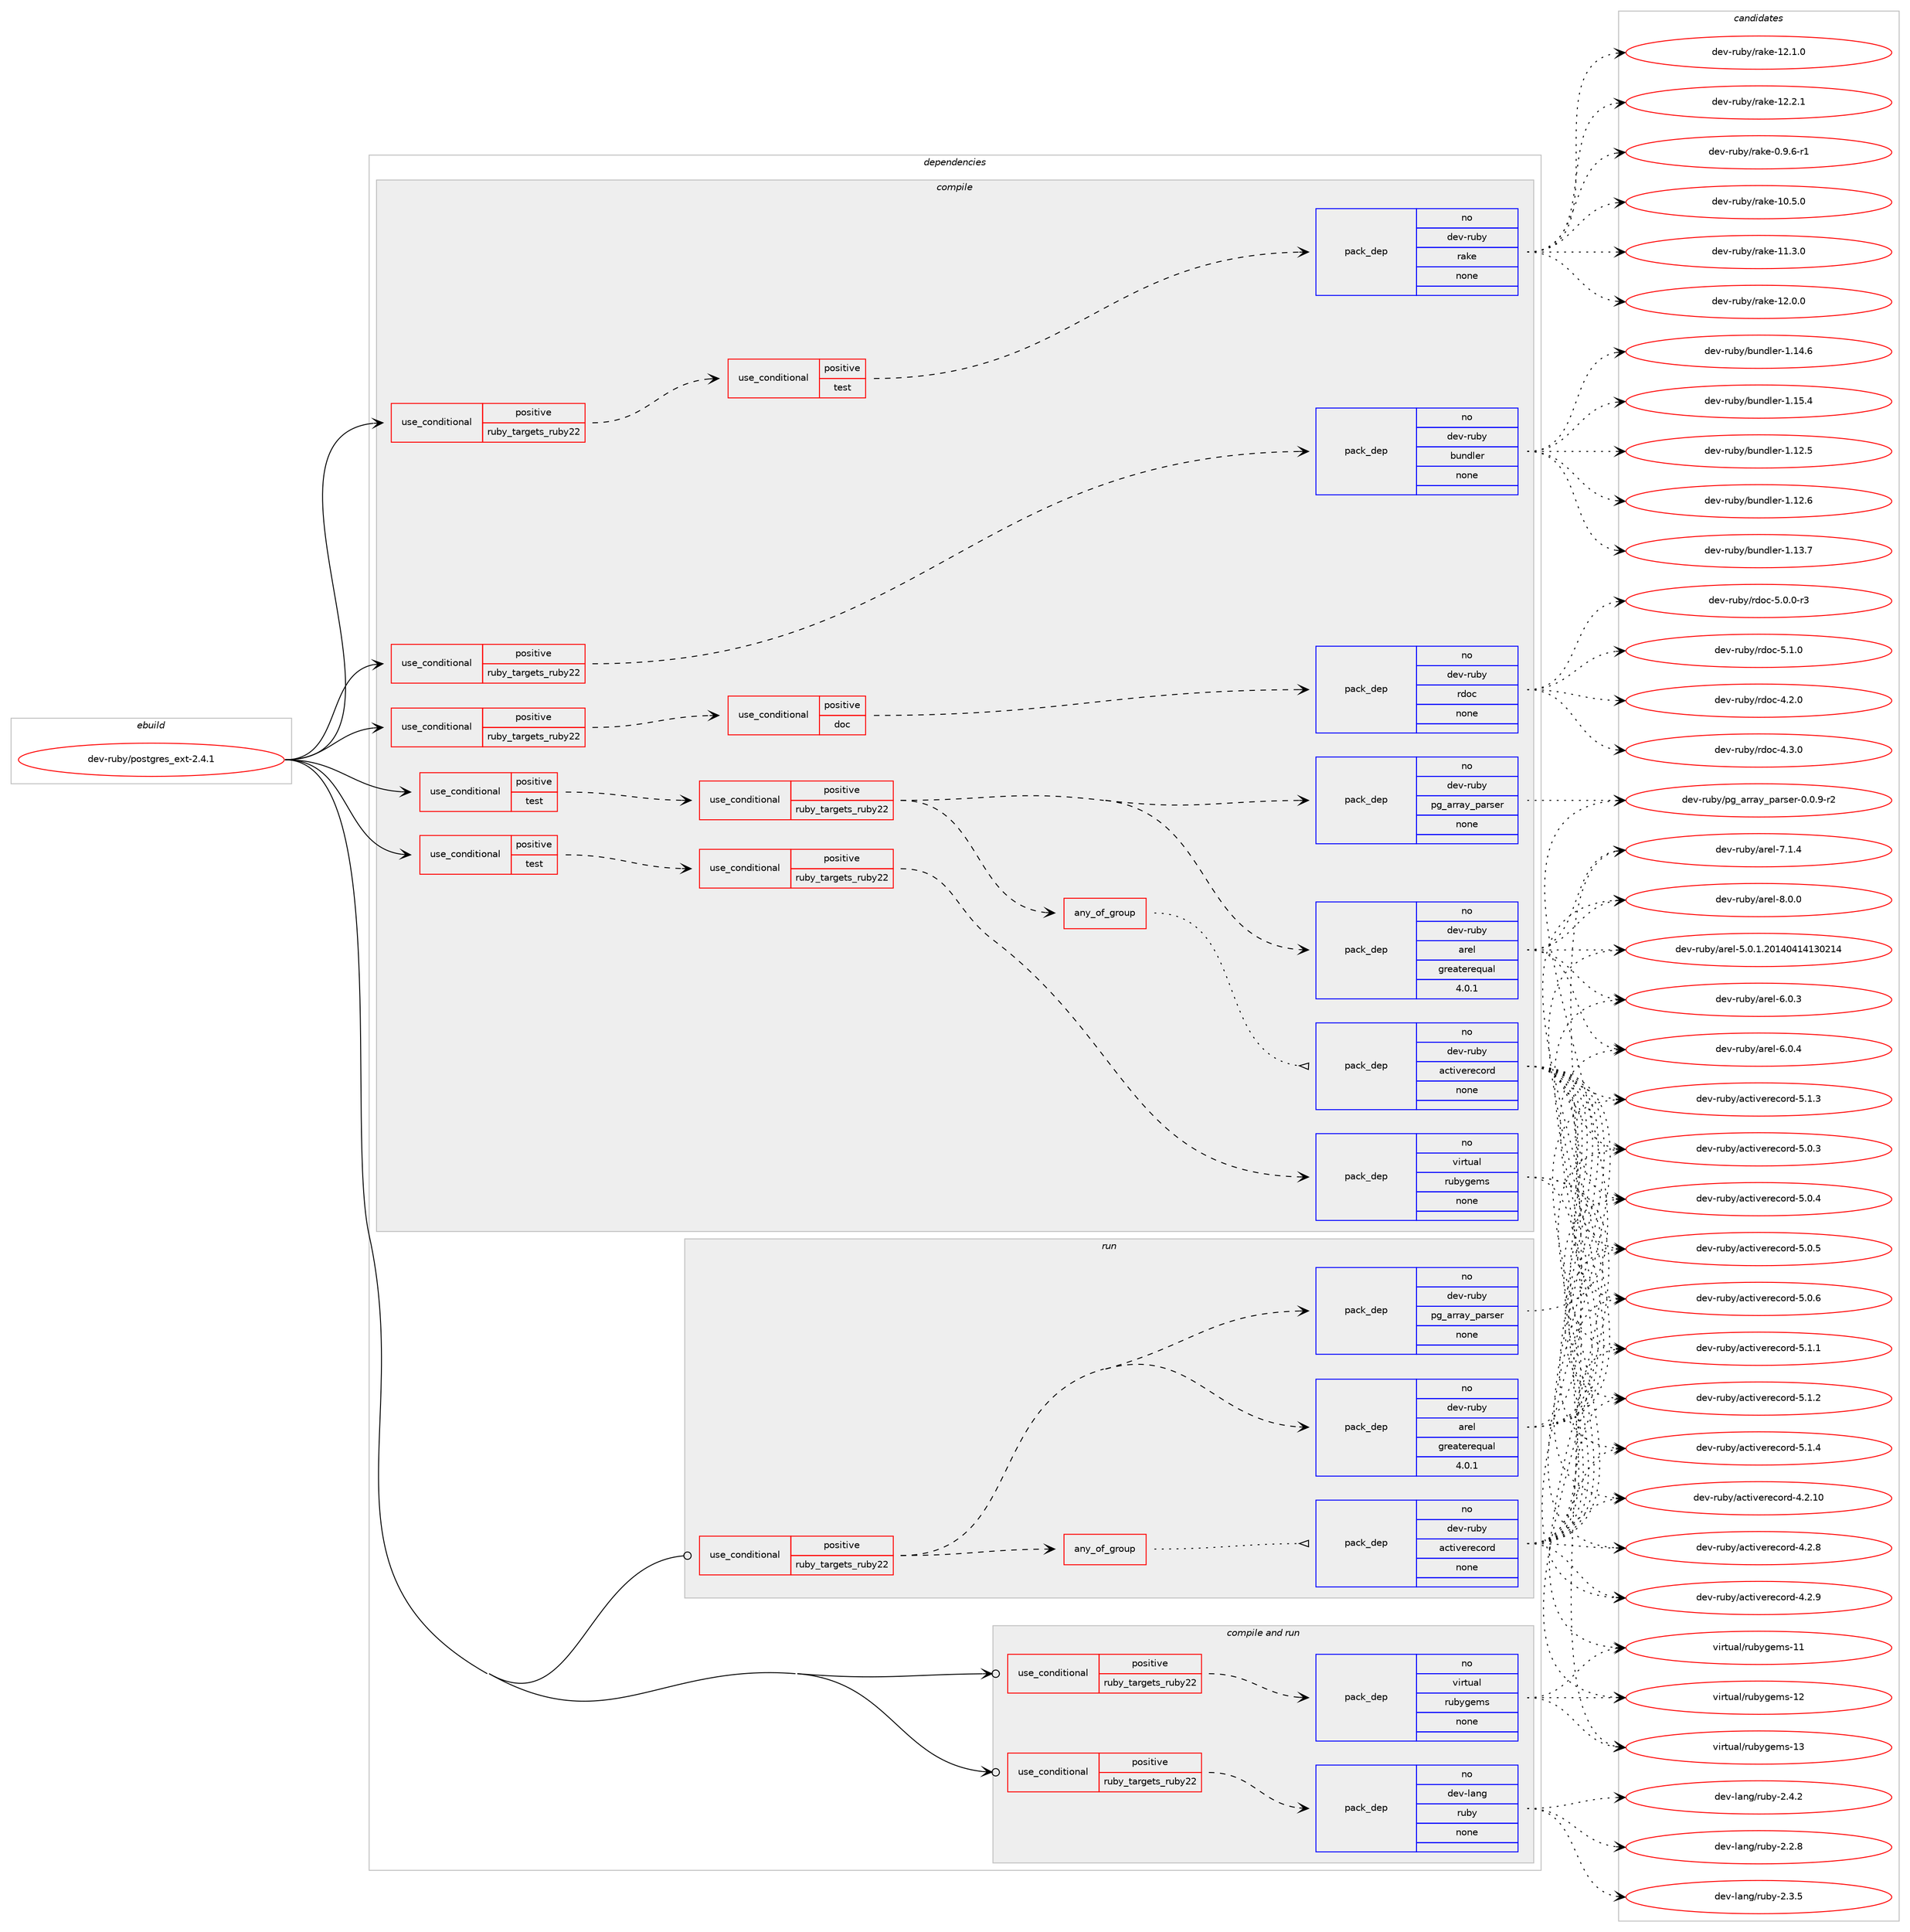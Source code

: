digraph prolog {

# *************
# Graph options
# *************

newrank=true;
concentrate=true;
compound=true;
graph [rankdir=LR,fontname=Helvetica,fontsize=10,ranksep=1.5];#, ranksep=2.5, nodesep=0.2];
edge  [arrowhead=vee];
node  [fontname=Helvetica,fontsize=10];

# **********
# The ebuild
# **********

subgraph cluster_leftcol {
color=gray;
rank=same;
label=<<i>ebuild</i>>;
id [label="dev-ruby/postgres_ext-2.4.1", color=red, width=4, href="../dev-ruby/postgres_ext-2.4.1.svg"];
}

# ****************
# The dependencies
# ****************

subgraph cluster_midcol {
color=gray;
label=<<i>dependencies</i>>;
subgraph cluster_compile {
fillcolor="#eeeeee";
style=filled;
label=<<i>compile</i>>;
subgraph cond65277 {
dependency254330 [label=<<TABLE BORDER="0" CELLBORDER="1" CELLSPACING="0" CELLPADDING="4"><TR><TD ROWSPAN="3" CELLPADDING="10">use_conditional</TD></TR><TR><TD>positive</TD></TR><TR><TD>ruby_targets_ruby22</TD></TR></TABLE>>, shape=none, color=red];
subgraph cond65278 {
dependency254331 [label=<<TABLE BORDER="0" CELLBORDER="1" CELLSPACING="0" CELLPADDING="4"><TR><TD ROWSPAN="3" CELLPADDING="10">use_conditional</TD></TR><TR><TD>positive</TD></TR><TR><TD>doc</TD></TR></TABLE>>, shape=none, color=red];
subgraph pack184945 {
dependency254332 [label=<<TABLE BORDER="0" CELLBORDER="1" CELLSPACING="0" CELLPADDING="4" WIDTH="220"><TR><TD ROWSPAN="6" CELLPADDING="30">pack_dep</TD></TR><TR><TD WIDTH="110">no</TD></TR><TR><TD>dev-ruby</TD></TR><TR><TD>rdoc</TD></TR><TR><TD>none</TD></TR><TR><TD></TD></TR></TABLE>>, shape=none, color=blue];
}
dependency254331:e -> dependency254332:w [weight=20,style="dashed",arrowhead="vee"];
}
dependency254330:e -> dependency254331:w [weight=20,style="dashed",arrowhead="vee"];
}
id:e -> dependency254330:w [weight=20,style="solid",arrowhead="vee"];
subgraph cond65279 {
dependency254333 [label=<<TABLE BORDER="0" CELLBORDER="1" CELLSPACING="0" CELLPADDING="4"><TR><TD ROWSPAN="3" CELLPADDING="10">use_conditional</TD></TR><TR><TD>positive</TD></TR><TR><TD>ruby_targets_ruby22</TD></TR></TABLE>>, shape=none, color=red];
subgraph cond65280 {
dependency254334 [label=<<TABLE BORDER="0" CELLBORDER="1" CELLSPACING="0" CELLPADDING="4"><TR><TD ROWSPAN="3" CELLPADDING="10">use_conditional</TD></TR><TR><TD>positive</TD></TR><TR><TD>test</TD></TR></TABLE>>, shape=none, color=red];
subgraph pack184946 {
dependency254335 [label=<<TABLE BORDER="0" CELLBORDER="1" CELLSPACING="0" CELLPADDING="4" WIDTH="220"><TR><TD ROWSPAN="6" CELLPADDING="30">pack_dep</TD></TR><TR><TD WIDTH="110">no</TD></TR><TR><TD>dev-ruby</TD></TR><TR><TD>rake</TD></TR><TR><TD>none</TD></TR><TR><TD></TD></TR></TABLE>>, shape=none, color=blue];
}
dependency254334:e -> dependency254335:w [weight=20,style="dashed",arrowhead="vee"];
}
dependency254333:e -> dependency254334:w [weight=20,style="dashed",arrowhead="vee"];
}
id:e -> dependency254333:w [weight=20,style="solid",arrowhead="vee"];
subgraph cond65281 {
dependency254336 [label=<<TABLE BORDER="0" CELLBORDER="1" CELLSPACING="0" CELLPADDING="4"><TR><TD ROWSPAN="3" CELLPADDING="10">use_conditional</TD></TR><TR><TD>positive</TD></TR><TR><TD>ruby_targets_ruby22</TD></TR></TABLE>>, shape=none, color=red];
subgraph pack184947 {
dependency254337 [label=<<TABLE BORDER="0" CELLBORDER="1" CELLSPACING="0" CELLPADDING="4" WIDTH="220"><TR><TD ROWSPAN="6" CELLPADDING="30">pack_dep</TD></TR><TR><TD WIDTH="110">no</TD></TR><TR><TD>dev-ruby</TD></TR><TR><TD>bundler</TD></TR><TR><TD>none</TD></TR><TR><TD></TD></TR></TABLE>>, shape=none, color=blue];
}
dependency254336:e -> dependency254337:w [weight=20,style="dashed",arrowhead="vee"];
}
id:e -> dependency254336:w [weight=20,style="solid",arrowhead="vee"];
subgraph cond65282 {
dependency254338 [label=<<TABLE BORDER="0" CELLBORDER="1" CELLSPACING="0" CELLPADDING="4"><TR><TD ROWSPAN="3" CELLPADDING="10">use_conditional</TD></TR><TR><TD>positive</TD></TR><TR><TD>test</TD></TR></TABLE>>, shape=none, color=red];
subgraph cond65283 {
dependency254339 [label=<<TABLE BORDER="0" CELLBORDER="1" CELLSPACING="0" CELLPADDING="4"><TR><TD ROWSPAN="3" CELLPADDING="10">use_conditional</TD></TR><TR><TD>positive</TD></TR><TR><TD>ruby_targets_ruby22</TD></TR></TABLE>>, shape=none, color=red];
subgraph any4062 {
dependency254340 [label=<<TABLE BORDER="0" CELLBORDER="1" CELLSPACING="0" CELLPADDING="4"><TR><TD CELLPADDING="10">any_of_group</TD></TR></TABLE>>, shape=none, color=red];subgraph pack184948 {
dependency254341 [label=<<TABLE BORDER="0" CELLBORDER="1" CELLSPACING="0" CELLPADDING="4" WIDTH="220"><TR><TD ROWSPAN="6" CELLPADDING="30">pack_dep</TD></TR><TR><TD WIDTH="110">no</TD></TR><TR><TD>dev-ruby</TD></TR><TR><TD>activerecord</TD></TR><TR><TD>none</TD></TR><TR><TD></TD></TR></TABLE>>, shape=none, color=blue];
}
dependency254340:e -> dependency254341:w [weight=20,style="dotted",arrowhead="oinv"];
}
dependency254339:e -> dependency254340:w [weight=20,style="dashed",arrowhead="vee"];
subgraph pack184949 {
dependency254342 [label=<<TABLE BORDER="0" CELLBORDER="1" CELLSPACING="0" CELLPADDING="4" WIDTH="220"><TR><TD ROWSPAN="6" CELLPADDING="30">pack_dep</TD></TR><TR><TD WIDTH="110">no</TD></TR><TR><TD>dev-ruby</TD></TR><TR><TD>arel</TD></TR><TR><TD>greaterequal</TD></TR><TR><TD>4.0.1</TD></TR></TABLE>>, shape=none, color=blue];
}
dependency254339:e -> dependency254342:w [weight=20,style="dashed",arrowhead="vee"];
subgraph pack184950 {
dependency254343 [label=<<TABLE BORDER="0" CELLBORDER="1" CELLSPACING="0" CELLPADDING="4" WIDTH="220"><TR><TD ROWSPAN="6" CELLPADDING="30">pack_dep</TD></TR><TR><TD WIDTH="110">no</TD></TR><TR><TD>dev-ruby</TD></TR><TR><TD>pg_array_parser</TD></TR><TR><TD>none</TD></TR><TR><TD></TD></TR></TABLE>>, shape=none, color=blue];
}
dependency254339:e -> dependency254343:w [weight=20,style="dashed",arrowhead="vee"];
}
dependency254338:e -> dependency254339:w [weight=20,style="dashed",arrowhead="vee"];
}
id:e -> dependency254338:w [weight=20,style="solid",arrowhead="vee"];
subgraph cond65284 {
dependency254344 [label=<<TABLE BORDER="0" CELLBORDER="1" CELLSPACING="0" CELLPADDING="4"><TR><TD ROWSPAN="3" CELLPADDING="10">use_conditional</TD></TR><TR><TD>positive</TD></TR><TR><TD>test</TD></TR></TABLE>>, shape=none, color=red];
subgraph cond65285 {
dependency254345 [label=<<TABLE BORDER="0" CELLBORDER="1" CELLSPACING="0" CELLPADDING="4"><TR><TD ROWSPAN="3" CELLPADDING="10">use_conditional</TD></TR><TR><TD>positive</TD></TR><TR><TD>ruby_targets_ruby22</TD></TR></TABLE>>, shape=none, color=red];
subgraph pack184951 {
dependency254346 [label=<<TABLE BORDER="0" CELLBORDER="1" CELLSPACING="0" CELLPADDING="4" WIDTH="220"><TR><TD ROWSPAN="6" CELLPADDING="30">pack_dep</TD></TR><TR><TD WIDTH="110">no</TD></TR><TR><TD>virtual</TD></TR><TR><TD>rubygems</TD></TR><TR><TD>none</TD></TR><TR><TD></TD></TR></TABLE>>, shape=none, color=blue];
}
dependency254345:e -> dependency254346:w [weight=20,style="dashed",arrowhead="vee"];
}
dependency254344:e -> dependency254345:w [weight=20,style="dashed",arrowhead="vee"];
}
id:e -> dependency254344:w [weight=20,style="solid",arrowhead="vee"];
}
subgraph cluster_compileandrun {
fillcolor="#eeeeee";
style=filled;
label=<<i>compile and run</i>>;
subgraph cond65286 {
dependency254347 [label=<<TABLE BORDER="0" CELLBORDER="1" CELLSPACING="0" CELLPADDING="4"><TR><TD ROWSPAN="3" CELLPADDING="10">use_conditional</TD></TR><TR><TD>positive</TD></TR><TR><TD>ruby_targets_ruby22</TD></TR></TABLE>>, shape=none, color=red];
subgraph pack184952 {
dependency254348 [label=<<TABLE BORDER="0" CELLBORDER="1" CELLSPACING="0" CELLPADDING="4" WIDTH="220"><TR><TD ROWSPAN="6" CELLPADDING="30">pack_dep</TD></TR><TR><TD WIDTH="110">no</TD></TR><TR><TD>dev-lang</TD></TR><TR><TD>ruby</TD></TR><TR><TD>none</TD></TR><TR><TD></TD></TR></TABLE>>, shape=none, color=blue];
}
dependency254347:e -> dependency254348:w [weight=20,style="dashed",arrowhead="vee"];
}
id:e -> dependency254347:w [weight=20,style="solid",arrowhead="odotvee"];
subgraph cond65287 {
dependency254349 [label=<<TABLE BORDER="0" CELLBORDER="1" CELLSPACING="0" CELLPADDING="4"><TR><TD ROWSPAN="3" CELLPADDING="10">use_conditional</TD></TR><TR><TD>positive</TD></TR><TR><TD>ruby_targets_ruby22</TD></TR></TABLE>>, shape=none, color=red];
subgraph pack184953 {
dependency254350 [label=<<TABLE BORDER="0" CELLBORDER="1" CELLSPACING="0" CELLPADDING="4" WIDTH="220"><TR><TD ROWSPAN="6" CELLPADDING="30">pack_dep</TD></TR><TR><TD WIDTH="110">no</TD></TR><TR><TD>virtual</TD></TR><TR><TD>rubygems</TD></TR><TR><TD>none</TD></TR><TR><TD></TD></TR></TABLE>>, shape=none, color=blue];
}
dependency254349:e -> dependency254350:w [weight=20,style="dashed",arrowhead="vee"];
}
id:e -> dependency254349:w [weight=20,style="solid",arrowhead="odotvee"];
}
subgraph cluster_run {
fillcolor="#eeeeee";
style=filled;
label=<<i>run</i>>;
subgraph cond65288 {
dependency254351 [label=<<TABLE BORDER="0" CELLBORDER="1" CELLSPACING="0" CELLPADDING="4"><TR><TD ROWSPAN="3" CELLPADDING="10">use_conditional</TD></TR><TR><TD>positive</TD></TR><TR><TD>ruby_targets_ruby22</TD></TR></TABLE>>, shape=none, color=red];
subgraph any4063 {
dependency254352 [label=<<TABLE BORDER="0" CELLBORDER="1" CELLSPACING="0" CELLPADDING="4"><TR><TD CELLPADDING="10">any_of_group</TD></TR></TABLE>>, shape=none, color=red];subgraph pack184954 {
dependency254353 [label=<<TABLE BORDER="0" CELLBORDER="1" CELLSPACING="0" CELLPADDING="4" WIDTH="220"><TR><TD ROWSPAN="6" CELLPADDING="30">pack_dep</TD></TR><TR><TD WIDTH="110">no</TD></TR><TR><TD>dev-ruby</TD></TR><TR><TD>activerecord</TD></TR><TR><TD>none</TD></TR><TR><TD></TD></TR></TABLE>>, shape=none, color=blue];
}
dependency254352:e -> dependency254353:w [weight=20,style="dotted",arrowhead="oinv"];
}
dependency254351:e -> dependency254352:w [weight=20,style="dashed",arrowhead="vee"];
subgraph pack184955 {
dependency254354 [label=<<TABLE BORDER="0" CELLBORDER="1" CELLSPACING="0" CELLPADDING="4" WIDTH="220"><TR><TD ROWSPAN="6" CELLPADDING="30">pack_dep</TD></TR><TR><TD WIDTH="110">no</TD></TR><TR><TD>dev-ruby</TD></TR><TR><TD>arel</TD></TR><TR><TD>greaterequal</TD></TR><TR><TD>4.0.1</TD></TR></TABLE>>, shape=none, color=blue];
}
dependency254351:e -> dependency254354:w [weight=20,style="dashed",arrowhead="vee"];
subgraph pack184956 {
dependency254355 [label=<<TABLE BORDER="0" CELLBORDER="1" CELLSPACING="0" CELLPADDING="4" WIDTH="220"><TR><TD ROWSPAN="6" CELLPADDING="30">pack_dep</TD></TR><TR><TD WIDTH="110">no</TD></TR><TR><TD>dev-ruby</TD></TR><TR><TD>pg_array_parser</TD></TR><TR><TD>none</TD></TR><TR><TD></TD></TR></TABLE>>, shape=none, color=blue];
}
dependency254351:e -> dependency254355:w [weight=20,style="dashed",arrowhead="vee"];
}
id:e -> dependency254351:w [weight=20,style="solid",arrowhead="odot"];
}
}

# **************
# The candidates
# **************

subgraph cluster_choices {
rank=same;
color=gray;
label=<<i>candidates</i>>;

subgraph choice184945 {
color=black;
nodesep=1;
choice10010111845114117981214711410011199455246504648 [label="dev-ruby/rdoc-4.2.0", color=red, width=4,href="../dev-ruby/rdoc-4.2.0.svg"];
choice10010111845114117981214711410011199455246514648 [label="dev-ruby/rdoc-4.3.0", color=red, width=4,href="../dev-ruby/rdoc-4.3.0.svg"];
choice100101118451141179812147114100111994553464846484511451 [label="dev-ruby/rdoc-5.0.0-r3", color=red, width=4,href="../dev-ruby/rdoc-5.0.0-r3.svg"];
choice10010111845114117981214711410011199455346494648 [label="dev-ruby/rdoc-5.1.0", color=red, width=4,href="../dev-ruby/rdoc-5.1.0.svg"];
dependency254332:e -> choice10010111845114117981214711410011199455246504648:w [style=dotted,weight="100"];
dependency254332:e -> choice10010111845114117981214711410011199455246514648:w [style=dotted,weight="100"];
dependency254332:e -> choice100101118451141179812147114100111994553464846484511451:w [style=dotted,weight="100"];
dependency254332:e -> choice10010111845114117981214711410011199455346494648:w [style=dotted,weight="100"];
}
subgraph choice184946 {
color=black;
nodesep=1;
choice100101118451141179812147114971071014548465746544511449 [label="dev-ruby/rake-0.9.6-r1", color=red, width=4,href="../dev-ruby/rake-0.9.6-r1.svg"];
choice1001011184511411798121471149710710145494846534648 [label="dev-ruby/rake-10.5.0", color=red, width=4,href="../dev-ruby/rake-10.5.0.svg"];
choice1001011184511411798121471149710710145494946514648 [label="dev-ruby/rake-11.3.0", color=red, width=4,href="../dev-ruby/rake-11.3.0.svg"];
choice1001011184511411798121471149710710145495046484648 [label="dev-ruby/rake-12.0.0", color=red, width=4,href="../dev-ruby/rake-12.0.0.svg"];
choice1001011184511411798121471149710710145495046494648 [label="dev-ruby/rake-12.1.0", color=red, width=4,href="../dev-ruby/rake-12.1.0.svg"];
choice1001011184511411798121471149710710145495046504649 [label="dev-ruby/rake-12.2.1", color=red, width=4,href="../dev-ruby/rake-12.2.1.svg"];
dependency254335:e -> choice100101118451141179812147114971071014548465746544511449:w [style=dotted,weight="100"];
dependency254335:e -> choice1001011184511411798121471149710710145494846534648:w [style=dotted,weight="100"];
dependency254335:e -> choice1001011184511411798121471149710710145494946514648:w [style=dotted,weight="100"];
dependency254335:e -> choice1001011184511411798121471149710710145495046484648:w [style=dotted,weight="100"];
dependency254335:e -> choice1001011184511411798121471149710710145495046494648:w [style=dotted,weight="100"];
dependency254335:e -> choice1001011184511411798121471149710710145495046504649:w [style=dotted,weight="100"];
}
subgraph choice184947 {
color=black;
nodesep=1;
choice1001011184511411798121479811711010010810111445494649504653 [label="dev-ruby/bundler-1.12.5", color=red, width=4,href="../dev-ruby/bundler-1.12.5.svg"];
choice1001011184511411798121479811711010010810111445494649504654 [label="dev-ruby/bundler-1.12.6", color=red, width=4,href="../dev-ruby/bundler-1.12.6.svg"];
choice1001011184511411798121479811711010010810111445494649514655 [label="dev-ruby/bundler-1.13.7", color=red, width=4,href="../dev-ruby/bundler-1.13.7.svg"];
choice1001011184511411798121479811711010010810111445494649524654 [label="dev-ruby/bundler-1.14.6", color=red, width=4,href="../dev-ruby/bundler-1.14.6.svg"];
choice1001011184511411798121479811711010010810111445494649534652 [label="dev-ruby/bundler-1.15.4", color=red, width=4,href="../dev-ruby/bundler-1.15.4.svg"];
dependency254337:e -> choice1001011184511411798121479811711010010810111445494649504653:w [style=dotted,weight="100"];
dependency254337:e -> choice1001011184511411798121479811711010010810111445494649504654:w [style=dotted,weight="100"];
dependency254337:e -> choice1001011184511411798121479811711010010810111445494649514655:w [style=dotted,weight="100"];
dependency254337:e -> choice1001011184511411798121479811711010010810111445494649524654:w [style=dotted,weight="100"];
dependency254337:e -> choice1001011184511411798121479811711010010810111445494649534652:w [style=dotted,weight="100"];
}
subgraph choice184948 {
color=black;
nodesep=1;
choice10010111845114117981214797991161051181011141019911111410045524650464948 [label="dev-ruby/activerecord-4.2.10", color=red, width=4,href="../dev-ruby/activerecord-4.2.10.svg"];
choice100101118451141179812147979911610511810111410199111114100455246504656 [label="dev-ruby/activerecord-4.2.8", color=red, width=4,href="../dev-ruby/activerecord-4.2.8.svg"];
choice100101118451141179812147979911610511810111410199111114100455246504657 [label="dev-ruby/activerecord-4.2.9", color=red, width=4,href="../dev-ruby/activerecord-4.2.9.svg"];
choice100101118451141179812147979911610511810111410199111114100455346484651 [label="dev-ruby/activerecord-5.0.3", color=red, width=4,href="../dev-ruby/activerecord-5.0.3.svg"];
choice100101118451141179812147979911610511810111410199111114100455346484652 [label="dev-ruby/activerecord-5.0.4", color=red, width=4,href="../dev-ruby/activerecord-5.0.4.svg"];
choice100101118451141179812147979911610511810111410199111114100455346484653 [label="dev-ruby/activerecord-5.0.5", color=red, width=4,href="../dev-ruby/activerecord-5.0.5.svg"];
choice100101118451141179812147979911610511810111410199111114100455346484654 [label="dev-ruby/activerecord-5.0.6", color=red, width=4,href="../dev-ruby/activerecord-5.0.6.svg"];
choice100101118451141179812147979911610511810111410199111114100455346494649 [label="dev-ruby/activerecord-5.1.1", color=red, width=4,href="../dev-ruby/activerecord-5.1.1.svg"];
choice100101118451141179812147979911610511810111410199111114100455346494650 [label="dev-ruby/activerecord-5.1.2", color=red, width=4,href="../dev-ruby/activerecord-5.1.2.svg"];
choice100101118451141179812147979911610511810111410199111114100455346494651 [label="dev-ruby/activerecord-5.1.3", color=red, width=4,href="../dev-ruby/activerecord-5.1.3.svg"];
choice100101118451141179812147979911610511810111410199111114100455346494652 [label="dev-ruby/activerecord-5.1.4", color=red, width=4,href="../dev-ruby/activerecord-5.1.4.svg"];
dependency254341:e -> choice10010111845114117981214797991161051181011141019911111410045524650464948:w [style=dotted,weight="100"];
dependency254341:e -> choice100101118451141179812147979911610511810111410199111114100455246504656:w [style=dotted,weight="100"];
dependency254341:e -> choice100101118451141179812147979911610511810111410199111114100455246504657:w [style=dotted,weight="100"];
dependency254341:e -> choice100101118451141179812147979911610511810111410199111114100455346484651:w [style=dotted,weight="100"];
dependency254341:e -> choice100101118451141179812147979911610511810111410199111114100455346484652:w [style=dotted,weight="100"];
dependency254341:e -> choice100101118451141179812147979911610511810111410199111114100455346484653:w [style=dotted,weight="100"];
dependency254341:e -> choice100101118451141179812147979911610511810111410199111114100455346484654:w [style=dotted,weight="100"];
dependency254341:e -> choice100101118451141179812147979911610511810111410199111114100455346494649:w [style=dotted,weight="100"];
dependency254341:e -> choice100101118451141179812147979911610511810111410199111114100455346494650:w [style=dotted,weight="100"];
dependency254341:e -> choice100101118451141179812147979911610511810111410199111114100455346494651:w [style=dotted,weight="100"];
dependency254341:e -> choice100101118451141179812147979911610511810111410199111114100455346494652:w [style=dotted,weight="100"];
}
subgraph choice184949 {
color=black;
nodesep=1;
choice10010111845114117981214797114101108455346484649465048495248524952495148504952 [label="dev-ruby/arel-5.0.1.20140414130214", color=red, width=4,href="../dev-ruby/arel-5.0.1.20140414130214.svg"];
choice10010111845114117981214797114101108455446484651 [label="dev-ruby/arel-6.0.3", color=red, width=4,href="../dev-ruby/arel-6.0.3.svg"];
choice10010111845114117981214797114101108455446484652 [label="dev-ruby/arel-6.0.4", color=red, width=4,href="../dev-ruby/arel-6.0.4.svg"];
choice10010111845114117981214797114101108455546494652 [label="dev-ruby/arel-7.1.4", color=red, width=4,href="../dev-ruby/arel-7.1.4.svg"];
choice10010111845114117981214797114101108455646484648 [label="dev-ruby/arel-8.0.0", color=red, width=4,href="../dev-ruby/arel-8.0.0.svg"];
dependency254342:e -> choice10010111845114117981214797114101108455346484649465048495248524952495148504952:w [style=dotted,weight="100"];
dependency254342:e -> choice10010111845114117981214797114101108455446484651:w [style=dotted,weight="100"];
dependency254342:e -> choice10010111845114117981214797114101108455446484652:w [style=dotted,weight="100"];
dependency254342:e -> choice10010111845114117981214797114101108455546494652:w [style=dotted,weight="100"];
dependency254342:e -> choice10010111845114117981214797114101108455646484648:w [style=dotted,weight="100"];
}
subgraph choice184950 {
color=black;
nodesep=1;
choice10010111845114117981214711210395971141149712195112971141151011144548464846574511450 [label="dev-ruby/pg_array_parser-0.0.9-r2", color=red, width=4,href="../dev-ruby/pg_array_parser-0.0.9-r2.svg"];
dependency254343:e -> choice10010111845114117981214711210395971141149712195112971141151011144548464846574511450:w [style=dotted,weight="100"];
}
subgraph choice184951 {
color=black;
nodesep=1;
choice118105114116117971084711411798121103101109115454949 [label="virtual/rubygems-11", color=red, width=4,href="../virtual/rubygems-11.svg"];
choice118105114116117971084711411798121103101109115454950 [label="virtual/rubygems-12", color=red, width=4,href="../virtual/rubygems-12.svg"];
choice118105114116117971084711411798121103101109115454951 [label="virtual/rubygems-13", color=red, width=4,href="../virtual/rubygems-13.svg"];
dependency254346:e -> choice118105114116117971084711411798121103101109115454949:w [style=dotted,weight="100"];
dependency254346:e -> choice118105114116117971084711411798121103101109115454950:w [style=dotted,weight="100"];
dependency254346:e -> choice118105114116117971084711411798121103101109115454951:w [style=dotted,weight="100"];
}
subgraph choice184952 {
color=black;
nodesep=1;
choice10010111845108971101034711411798121455046504656 [label="dev-lang/ruby-2.2.8", color=red, width=4,href="../dev-lang/ruby-2.2.8.svg"];
choice10010111845108971101034711411798121455046514653 [label="dev-lang/ruby-2.3.5", color=red, width=4,href="../dev-lang/ruby-2.3.5.svg"];
choice10010111845108971101034711411798121455046524650 [label="dev-lang/ruby-2.4.2", color=red, width=4,href="../dev-lang/ruby-2.4.2.svg"];
dependency254348:e -> choice10010111845108971101034711411798121455046504656:w [style=dotted,weight="100"];
dependency254348:e -> choice10010111845108971101034711411798121455046514653:w [style=dotted,weight="100"];
dependency254348:e -> choice10010111845108971101034711411798121455046524650:w [style=dotted,weight="100"];
}
subgraph choice184953 {
color=black;
nodesep=1;
choice118105114116117971084711411798121103101109115454949 [label="virtual/rubygems-11", color=red, width=4,href="../virtual/rubygems-11.svg"];
choice118105114116117971084711411798121103101109115454950 [label="virtual/rubygems-12", color=red, width=4,href="../virtual/rubygems-12.svg"];
choice118105114116117971084711411798121103101109115454951 [label="virtual/rubygems-13", color=red, width=4,href="../virtual/rubygems-13.svg"];
dependency254350:e -> choice118105114116117971084711411798121103101109115454949:w [style=dotted,weight="100"];
dependency254350:e -> choice118105114116117971084711411798121103101109115454950:w [style=dotted,weight="100"];
dependency254350:e -> choice118105114116117971084711411798121103101109115454951:w [style=dotted,weight="100"];
}
subgraph choice184954 {
color=black;
nodesep=1;
choice10010111845114117981214797991161051181011141019911111410045524650464948 [label="dev-ruby/activerecord-4.2.10", color=red, width=4,href="../dev-ruby/activerecord-4.2.10.svg"];
choice100101118451141179812147979911610511810111410199111114100455246504656 [label="dev-ruby/activerecord-4.2.8", color=red, width=4,href="../dev-ruby/activerecord-4.2.8.svg"];
choice100101118451141179812147979911610511810111410199111114100455246504657 [label="dev-ruby/activerecord-4.2.9", color=red, width=4,href="../dev-ruby/activerecord-4.2.9.svg"];
choice100101118451141179812147979911610511810111410199111114100455346484651 [label="dev-ruby/activerecord-5.0.3", color=red, width=4,href="../dev-ruby/activerecord-5.0.3.svg"];
choice100101118451141179812147979911610511810111410199111114100455346484652 [label="dev-ruby/activerecord-5.0.4", color=red, width=4,href="../dev-ruby/activerecord-5.0.4.svg"];
choice100101118451141179812147979911610511810111410199111114100455346484653 [label="dev-ruby/activerecord-5.0.5", color=red, width=4,href="../dev-ruby/activerecord-5.0.5.svg"];
choice100101118451141179812147979911610511810111410199111114100455346484654 [label="dev-ruby/activerecord-5.0.6", color=red, width=4,href="../dev-ruby/activerecord-5.0.6.svg"];
choice100101118451141179812147979911610511810111410199111114100455346494649 [label="dev-ruby/activerecord-5.1.1", color=red, width=4,href="../dev-ruby/activerecord-5.1.1.svg"];
choice100101118451141179812147979911610511810111410199111114100455346494650 [label="dev-ruby/activerecord-5.1.2", color=red, width=4,href="../dev-ruby/activerecord-5.1.2.svg"];
choice100101118451141179812147979911610511810111410199111114100455346494651 [label="dev-ruby/activerecord-5.1.3", color=red, width=4,href="../dev-ruby/activerecord-5.1.3.svg"];
choice100101118451141179812147979911610511810111410199111114100455346494652 [label="dev-ruby/activerecord-5.1.4", color=red, width=4,href="../dev-ruby/activerecord-5.1.4.svg"];
dependency254353:e -> choice10010111845114117981214797991161051181011141019911111410045524650464948:w [style=dotted,weight="100"];
dependency254353:e -> choice100101118451141179812147979911610511810111410199111114100455246504656:w [style=dotted,weight="100"];
dependency254353:e -> choice100101118451141179812147979911610511810111410199111114100455246504657:w [style=dotted,weight="100"];
dependency254353:e -> choice100101118451141179812147979911610511810111410199111114100455346484651:w [style=dotted,weight="100"];
dependency254353:e -> choice100101118451141179812147979911610511810111410199111114100455346484652:w [style=dotted,weight="100"];
dependency254353:e -> choice100101118451141179812147979911610511810111410199111114100455346484653:w [style=dotted,weight="100"];
dependency254353:e -> choice100101118451141179812147979911610511810111410199111114100455346484654:w [style=dotted,weight="100"];
dependency254353:e -> choice100101118451141179812147979911610511810111410199111114100455346494649:w [style=dotted,weight="100"];
dependency254353:e -> choice100101118451141179812147979911610511810111410199111114100455346494650:w [style=dotted,weight="100"];
dependency254353:e -> choice100101118451141179812147979911610511810111410199111114100455346494651:w [style=dotted,weight="100"];
dependency254353:e -> choice100101118451141179812147979911610511810111410199111114100455346494652:w [style=dotted,weight="100"];
}
subgraph choice184955 {
color=black;
nodesep=1;
choice10010111845114117981214797114101108455346484649465048495248524952495148504952 [label="dev-ruby/arel-5.0.1.20140414130214", color=red, width=4,href="../dev-ruby/arel-5.0.1.20140414130214.svg"];
choice10010111845114117981214797114101108455446484651 [label="dev-ruby/arel-6.0.3", color=red, width=4,href="../dev-ruby/arel-6.0.3.svg"];
choice10010111845114117981214797114101108455446484652 [label="dev-ruby/arel-6.0.4", color=red, width=4,href="../dev-ruby/arel-6.0.4.svg"];
choice10010111845114117981214797114101108455546494652 [label="dev-ruby/arel-7.1.4", color=red, width=4,href="../dev-ruby/arel-7.1.4.svg"];
choice10010111845114117981214797114101108455646484648 [label="dev-ruby/arel-8.0.0", color=red, width=4,href="../dev-ruby/arel-8.0.0.svg"];
dependency254354:e -> choice10010111845114117981214797114101108455346484649465048495248524952495148504952:w [style=dotted,weight="100"];
dependency254354:e -> choice10010111845114117981214797114101108455446484651:w [style=dotted,weight="100"];
dependency254354:e -> choice10010111845114117981214797114101108455446484652:w [style=dotted,weight="100"];
dependency254354:e -> choice10010111845114117981214797114101108455546494652:w [style=dotted,weight="100"];
dependency254354:e -> choice10010111845114117981214797114101108455646484648:w [style=dotted,weight="100"];
}
subgraph choice184956 {
color=black;
nodesep=1;
choice10010111845114117981214711210395971141149712195112971141151011144548464846574511450 [label="dev-ruby/pg_array_parser-0.0.9-r2", color=red, width=4,href="../dev-ruby/pg_array_parser-0.0.9-r2.svg"];
dependency254355:e -> choice10010111845114117981214711210395971141149712195112971141151011144548464846574511450:w [style=dotted,weight="100"];
}
}

}
